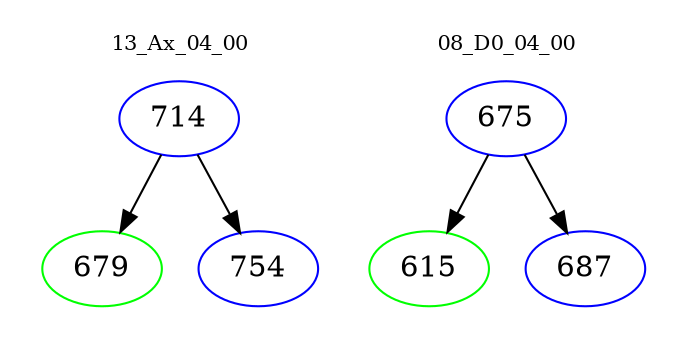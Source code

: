 digraph{
subgraph cluster_0 {
color = white
label = "13_Ax_04_00";
fontsize=10;
T0_714 [label="714", color="blue"]
T0_714 -> T0_679 [color="black"]
T0_679 [label="679", color="green"]
T0_714 -> T0_754 [color="black"]
T0_754 [label="754", color="blue"]
}
subgraph cluster_1 {
color = white
label = "08_D0_04_00";
fontsize=10;
T1_675 [label="675", color="blue"]
T1_675 -> T1_615 [color="black"]
T1_615 [label="615", color="green"]
T1_675 -> T1_687 [color="black"]
T1_687 [label="687", color="blue"]
}
}
